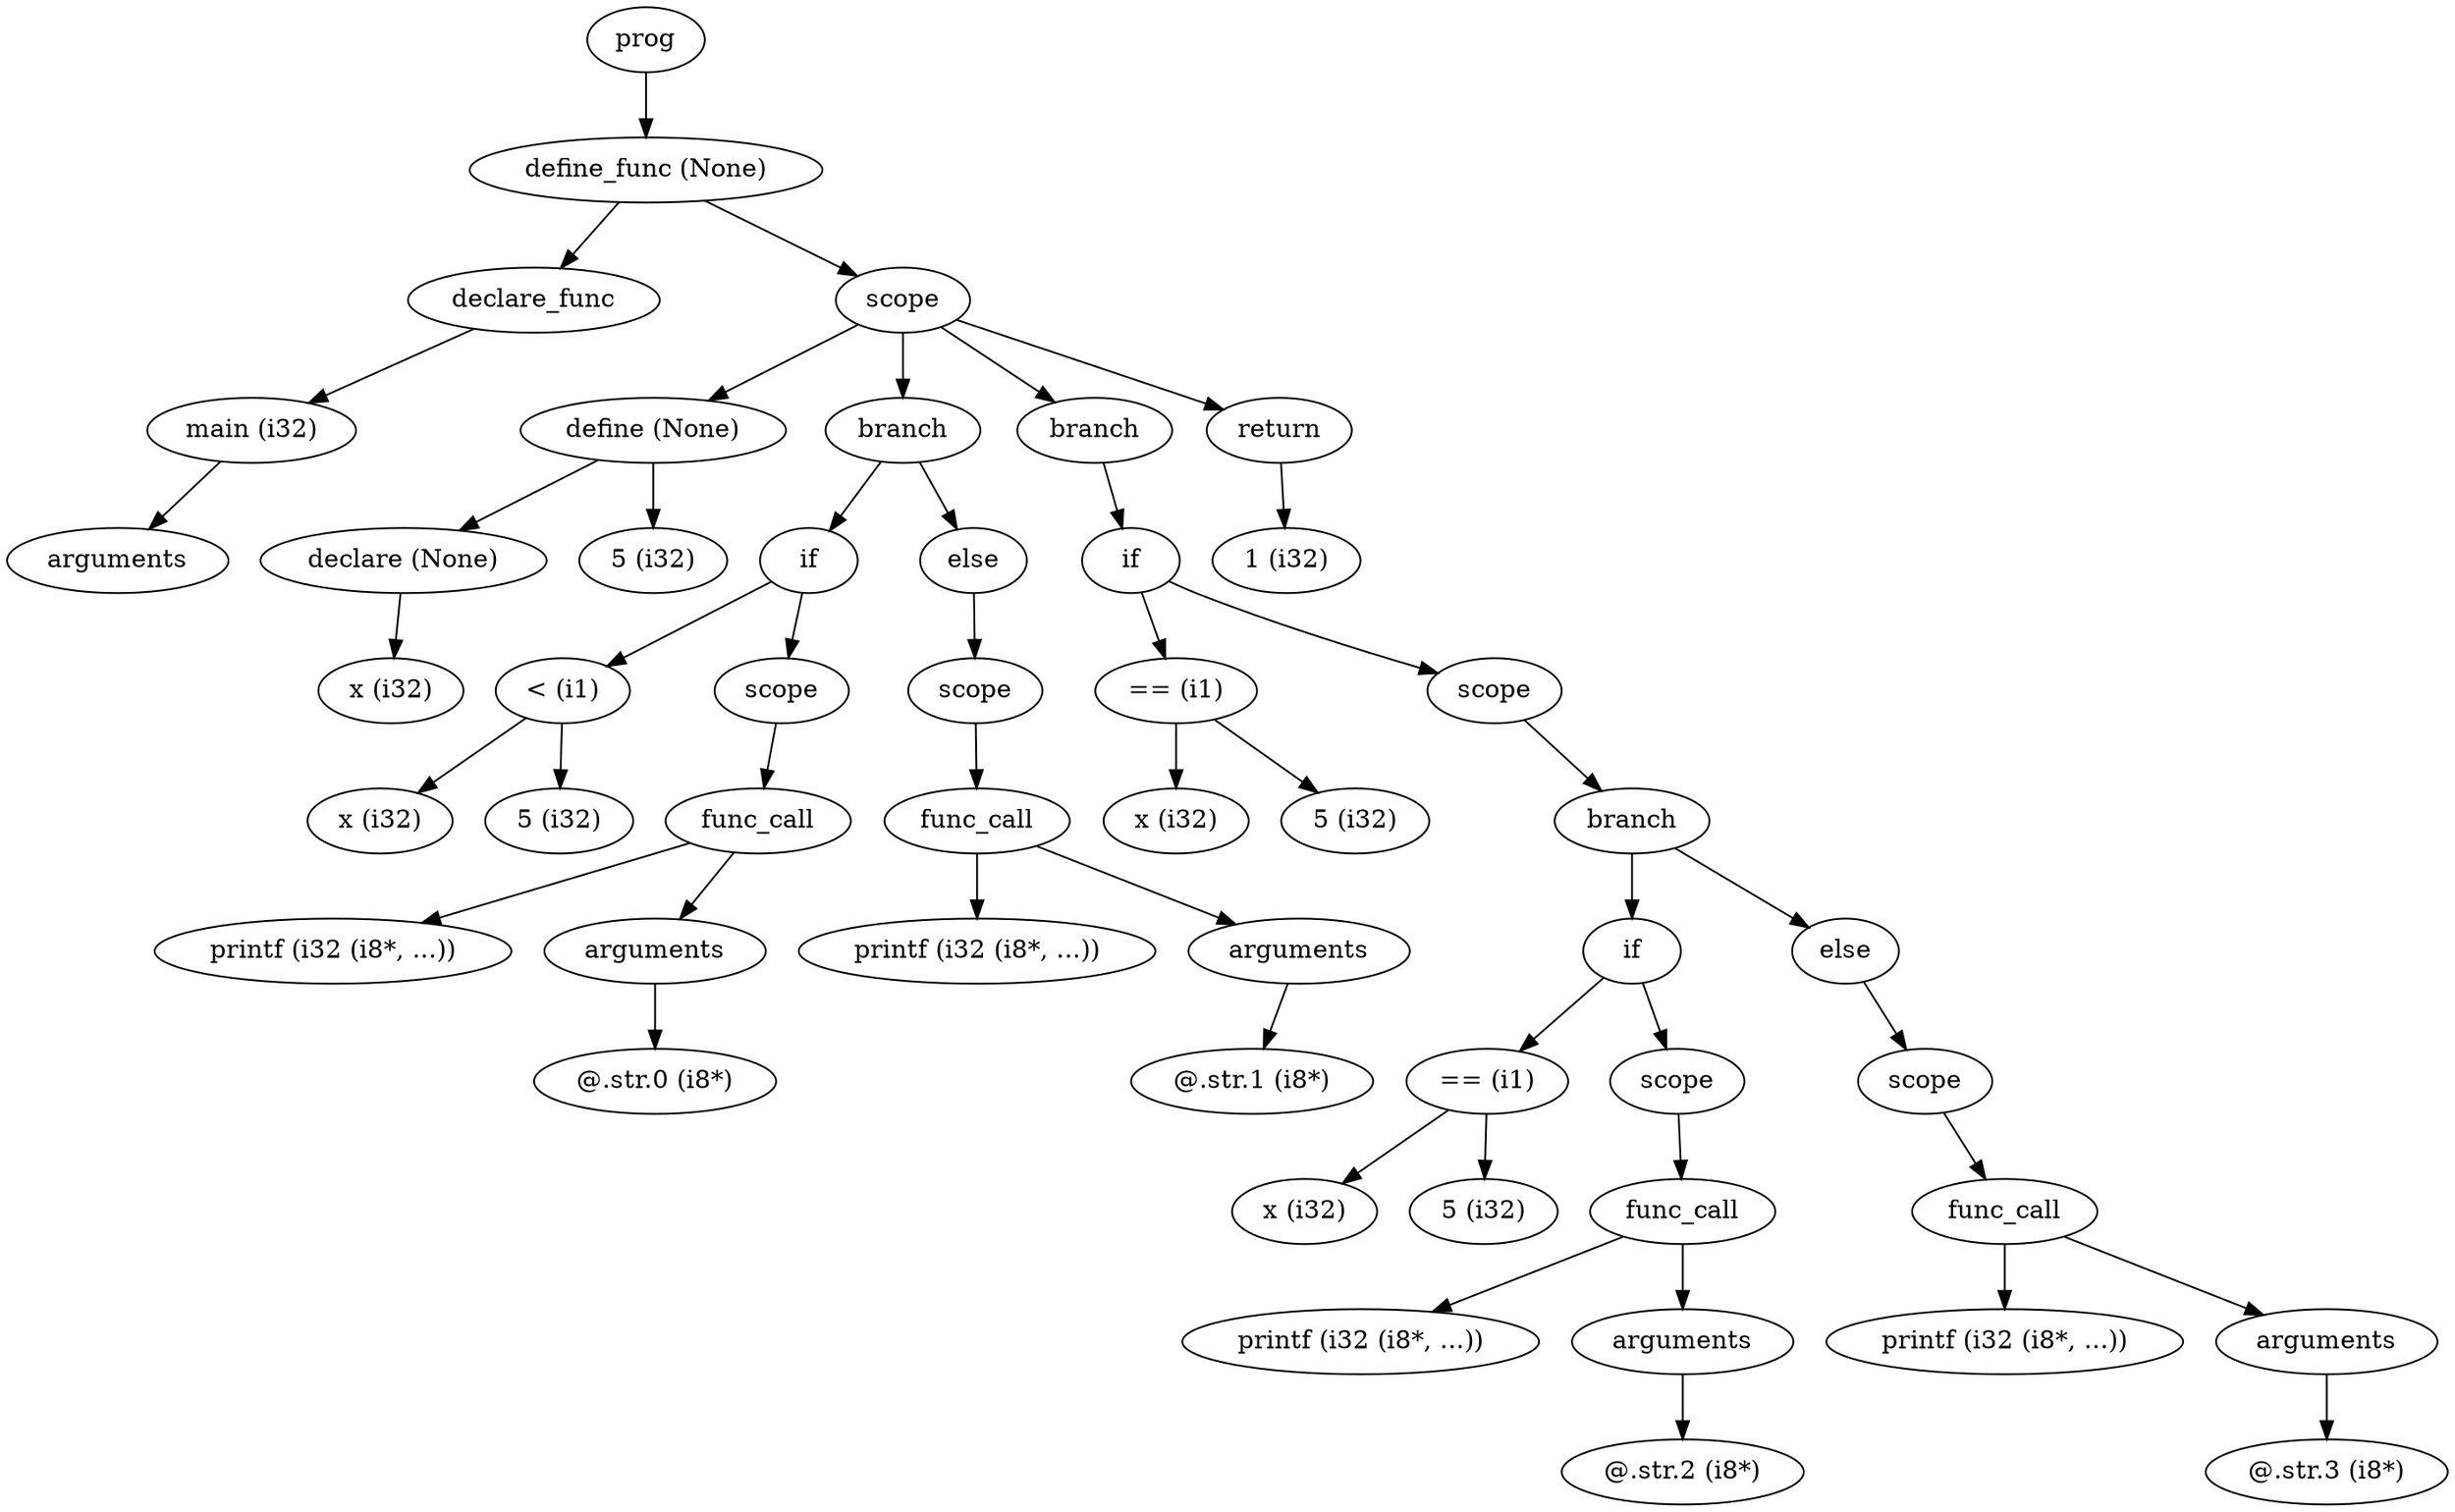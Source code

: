 digraph AST {
	node0[label="prog"]
	node1[label="define_func (None)"]
	node0->node1
	node2[label="declare_func"]
	node1->node2
	node3[label="main (i32)"]
	node2->node3
	node4[label="arguments"]
	node3->node4
	node5[label="scope"]
	node1->node5
	node6[label="define (None)"]
	node5->node6
	node7[label="declare (None)"]
	node6->node7
	node8[label="x (i32)"]
	node7->node8
	node9[label="5 (i32)"]
	node6->node9
	node10[label="branch"]
	node5->node10
	node11[label="if"]
	node10->node11
	node12[label="< (i1)"]
	node11->node12
	node13[label="x (i32)"]
	node12->node13
	node14[label="5 (i32)"]
	node12->node14
	node15[label="scope"]
	node11->node15
	node16[label="func_call"]
	node15->node16
	node17[label="printf (i32 (i8*, ...))"]
	node16->node17
	node18[label="arguments"]
	node16->node18
	node19[label="@.str.0 (i8*)"]
	node18->node19
	node20[label="else"]
	node10->node20
	node21[label="scope"]
	node20->node21
	node22[label="func_call"]
	node21->node22
	node23[label="printf (i32 (i8*, ...))"]
	node22->node23
	node24[label="arguments"]
	node22->node24
	node25[label="@.str.1 (i8*)"]
	node24->node25
	node26[label="branch"]
	node5->node26
	node27[label="if"]
	node26->node27
	node28[label="== (i1)"]
	node27->node28
	node29[label="x (i32)"]
	node28->node29
	node30[label="5 (i32)"]
	node28->node30
	node31[label="scope"]
	node27->node31
	node32[label="branch"]
	node31->node32
	node33[label="if"]
	node32->node33
	node34[label="== (i1)"]
	node33->node34
	node35[label="x (i32)"]
	node34->node35
	node36[label="5 (i32)"]
	node34->node36
	node37[label="scope"]
	node33->node37
	node38[label="func_call"]
	node37->node38
	node39[label="printf (i32 (i8*, ...))"]
	node38->node39
	node40[label="arguments"]
	node38->node40
	node41[label="@.str.2 (i8*)"]
	node40->node41
	node42[label="else"]
	node32->node42
	node43[label="scope"]
	node42->node43
	node44[label="func_call"]
	node43->node44
	node45[label="printf (i32 (i8*, ...))"]
	node44->node45
	node46[label="arguments"]
	node44->node46
	node47[label="@.str.3 (i8*)"]
	node46->node47
	node48[label="return"]
	node5->node48
	node49[label="1 (i32)"]
	node48->node49
}